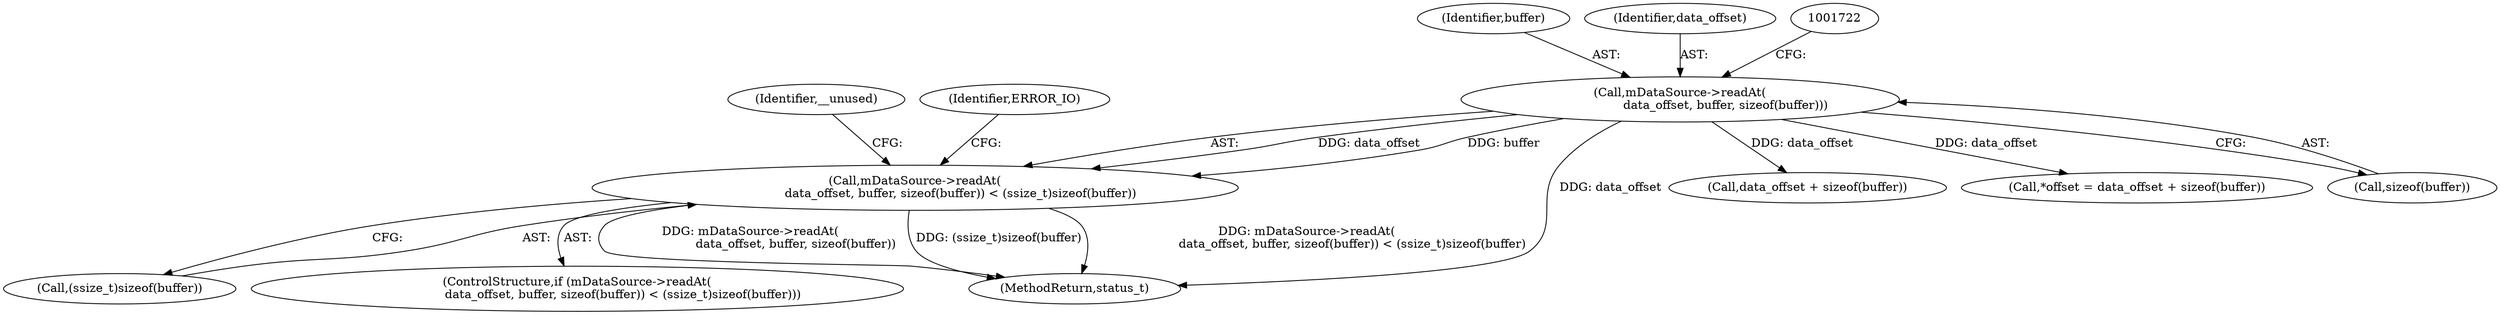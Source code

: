 digraph "0_Android_e7142a0703bc93f75e213e96ebc19000022afed9@API" {
"1001715" [label="(Call,mDataSource->readAt(\n                        data_offset, buffer, sizeof(buffer)) < (ssize_t)sizeof(buffer))"];
"1001716" [label="(Call,mDataSource->readAt(\n                        data_offset, buffer, sizeof(buffer)))"];
"1001805" [label="(Call,data_offset + sizeof(buffer))"];
"1001718" [label="(Identifier,buffer)"];
"1001721" [label="(Call,(ssize_t)sizeof(buffer))"];
"1001714" [label="(ControlStructure,if (mDataSource->readAt(\n                        data_offset, buffer, sizeof(buffer)) < (ssize_t)sizeof(buffer)))"];
"1003275" [label="(MethodReturn,status_t)"];
"1001730" [label="(Identifier,__unused)"];
"1001717" [label="(Identifier,data_offset)"];
"1001802" [label="(Call,*offset = data_offset + sizeof(buffer))"];
"1001719" [label="(Call,sizeof(buffer))"];
"1001715" [label="(Call,mDataSource->readAt(\n                        data_offset, buffer, sizeof(buffer)) < (ssize_t)sizeof(buffer))"];
"1001727" [label="(Identifier,ERROR_IO)"];
"1001716" [label="(Call,mDataSource->readAt(\n                        data_offset, buffer, sizeof(buffer)))"];
"1001715" -> "1001714"  [label="AST: "];
"1001715" -> "1001721"  [label="CFG: "];
"1001716" -> "1001715"  [label="AST: "];
"1001721" -> "1001715"  [label="AST: "];
"1001727" -> "1001715"  [label="CFG: "];
"1001730" -> "1001715"  [label="CFG: "];
"1001715" -> "1003275"  [label="DDG: mDataSource->readAt(\n                        data_offset, buffer, sizeof(buffer))"];
"1001715" -> "1003275"  [label="DDG: (ssize_t)sizeof(buffer)"];
"1001715" -> "1003275"  [label="DDG: mDataSource->readAt(\n                        data_offset, buffer, sizeof(buffer)) < (ssize_t)sizeof(buffer)"];
"1001716" -> "1001715"  [label="DDG: data_offset"];
"1001716" -> "1001715"  [label="DDG: buffer"];
"1001716" -> "1001719"  [label="CFG: "];
"1001717" -> "1001716"  [label="AST: "];
"1001718" -> "1001716"  [label="AST: "];
"1001719" -> "1001716"  [label="AST: "];
"1001722" -> "1001716"  [label="CFG: "];
"1001716" -> "1003275"  [label="DDG: data_offset"];
"1001716" -> "1001802"  [label="DDG: data_offset"];
"1001716" -> "1001805"  [label="DDG: data_offset"];
}
